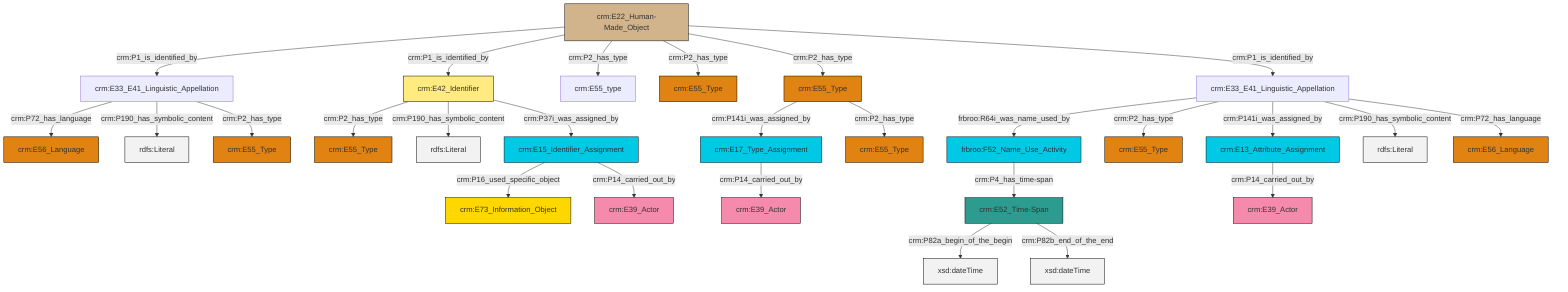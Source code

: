 graph TD
classDef Literal fill:#f2f2f2,stroke:#000000;
classDef CRM_Entity fill:#FFFFFF,stroke:#000000;
classDef Temporal_Entity fill:#00C9E6, stroke:#000000;
classDef Type fill:#E18312, stroke:#000000;
classDef Time-Span fill:#2C9C91, stroke:#000000;
classDef Appellation fill:#FFEB7F, stroke:#000000;
classDef Place fill:#008836, stroke:#000000;
classDef Persistent_Item fill:#B266B2, stroke:#000000;
classDef Conceptual_Object fill:#FFD700, stroke:#000000;
classDef Physical_Thing fill:#D2B48C, stroke:#000000;
classDef Actor fill:#f58aad, stroke:#000000;
classDef PC_Classes fill:#4ce600, stroke:#000000;
classDef Multi fill:#cccccc,stroke:#000000;

4["crm:E33_E41_Linguistic_Appellation"]:::Default -->|frbroo:R64i_was_name_used_by| 5["frbroo:F52_Name_Use_Activity"]:::Temporal_Entity
6["crm:E52_Time-Span"]:::Time-Span -->|crm:P82a_begin_of_the_begin| 7[xsd:dateTime]:::Literal
8["crm:E22_Human-Made_Object"]:::Physical_Thing -->|crm:P1_is_identified_by| 9["crm:E33_E41_Linguistic_Appellation"]:::Default
4["crm:E33_E41_Linguistic_Appellation"]:::Default -->|crm:P2_has_type| 12["crm:E55_Type"]:::Type
9["crm:E33_E41_Linguistic_Appellation"]:::Default -->|crm:P72_has_language| 10["crm:E56_Language"]:::Type
8["crm:E22_Human-Made_Object"]:::Physical_Thing -->|crm:P1_is_identified_by| 15["crm:E42_Identifier"]:::Appellation
19["crm:E15_Identifier_Assignment"]:::Temporal_Entity -->|crm:P16_used_specific_object| 20["crm:E73_Information_Object"]:::Conceptual_Object
15["crm:E42_Identifier"]:::Appellation -->|crm:P2_has_type| 22["crm:E55_Type"]:::Type
9["crm:E33_E41_Linguistic_Appellation"]:::Default -->|crm:P190_has_symbolic_content| 26[rdfs:Literal]:::Literal
4["crm:E33_E41_Linguistic_Appellation"]:::Default -->|crm:P141i_was_assigned_by| 24["crm:E13_Attribute_Assignment"]:::Temporal_Entity
4["crm:E33_E41_Linguistic_Appellation"]:::Default -->|crm:P190_has_symbolic_content| 31[rdfs:Literal]:::Literal
6["crm:E52_Time-Span"]:::Time-Span -->|crm:P82b_end_of_the_end| 32[xsd:dateTime]:::Literal
8["crm:E22_Human-Made_Object"]:::Physical_Thing -->|crm:P2_has_type| 36["crm:E55_type"]:::Default
8["crm:E22_Human-Made_Object"]:::Physical_Thing -->|crm:P2_has_type| 2["crm:E55_Type"]:::Type
15["crm:E42_Identifier"]:::Appellation -->|crm:P190_has_symbolic_content| 37[rdfs:Literal]:::Literal
19["crm:E15_Identifier_Assignment"]:::Temporal_Entity -->|crm:P14_carried_out_by| 28["crm:E39_Actor"]:::Actor
38["crm:E55_Type"]:::Type -->|crm:P141i_was_assigned_by| 39["crm:E17_Type_Assignment"]:::Temporal_Entity
9["crm:E33_E41_Linguistic_Appellation"]:::Default -->|crm:P2_has_type| 13["crm:E55_Type"]:::Type
15["crm:E42_Identifier"]:::Appellation -->|crm:P37i_was_assigned_by| 19["crm:E15_Identifier_Assignment"]:::Temporal_Entity
5["frbroo:F52_Name_Use_Activity"]:::Temporal_Entity -->|crm:P4_has_time-span| 6["crm:E52_Time-Span"]:::Time-Span
4["crm:E33_E41_Linguistic_Appellation"]:::Default -->|crm:P72_has_language| 0["crm:E56_Language"]:::Type
8["crm:E22_Human-Made_Object"]:::Physical_Thing -->|crm:P2_has_type| 38["crm:E55_Type"]:::Type
8["crm:E22_Human-Made_Object"]:::Physical_Thing -->|crm:P1_is_identified_by| 4["crm:E33_E41_Linguistic_Appellation"]:::Default
38["crm:E55_Type"]:::Type -->|crm:P2_has_type| 17["crm:E55_Type"]:::Type
39["crm:E17_Type_Assignment"]:::Temporal_Entity -->|crm:P14_carried_out_by| 45["crm:E39_Actor"]:::Actor
24["crm:E13_Attribute_Assignment"]:::Temporal_Entity -->|crm:P14_carried_out_by| 34["crm:E39_Actor"]:::Actor